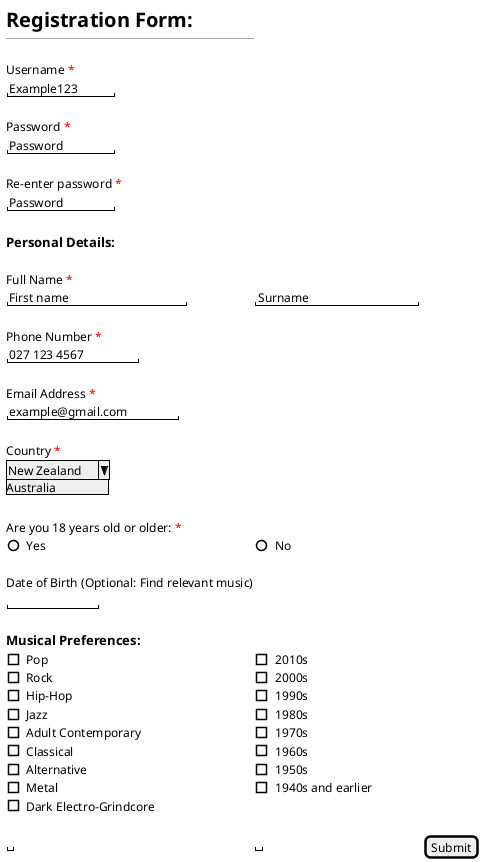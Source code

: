 @startsalt CustomerRegistration
{
<size:20><b>Registration Form:
--
.
Username <color:red>*</color>
"Example123   "
.
Password <color:red>*</color>
"Password     "
.
Re-enter password <color:red>*</color>
"Password     "
.
<size:13><b>Personal Details:
.
Full Name <color:red>*</color>
"First name            "|"Surname             "
.
Phone Number <color:red>*</color>
"027 123 4567    "
.
Email Address <color:red>*</color>
"example@gmail.com    "
.
Country <color:red>*</color>
^New Zealand^^Australia^
.
.
Are you 18 years old or older: <color:red>*</color>
()Yes | ()No
.
Date of Birth (Optional: Find relevant music)
"           "
.
<size:13><b>Musical Preferences:
[]Pop | []2010s
[]Rock|[]2000s
[]Hip-Hop|[]1990s
[]Jazz|[]1980s
[]Adult Contemporary|[]1970s
[]Classical|[]1960s
[]Alternative|[]1950s
[]Metal|[]1940s and earlier
[]Dark Electro-Grindcore
.
""|""|[Submit]
}
@endsalt